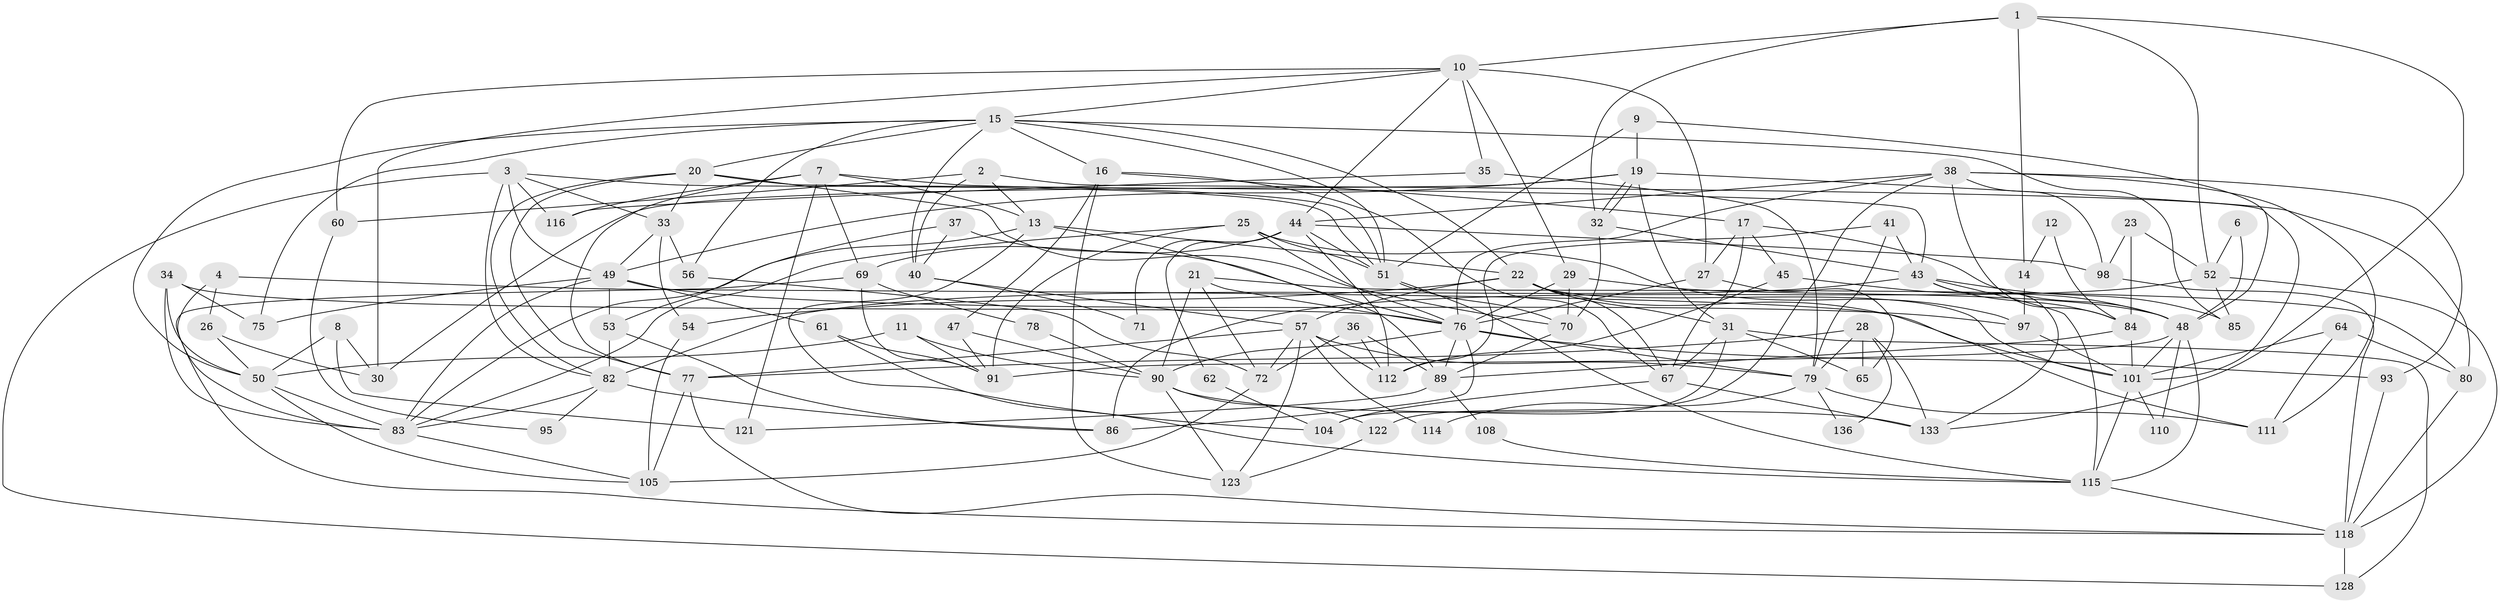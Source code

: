 // Generated by graph-tools (version 1.1) at 2025/24/03/03/25 07:24:03]
// undirected, 95 vertices, 227 edges
graph export_dot {
graph [start="1"]
  node [color=gray90,style=filled];
  1 [super="+107"];
  2;
  3 [super="+18"];
  4 [super="+5"];
  6;
  7 [super="+81"];
  8;
  9;
  10 [super="+59"];
  11;
  12;
  13 [super="+94"];
  14;
  15 [super="+24"];
  16;
  17 [super="+73"];
  19 [super="+42"];
  20 [super="+66"];
  21 [super="+135"];
  22 [super="+96"];
  23;
  25 [super="+129"];
  26;
  27;
  28;
  29;
  30 [super="+58"];
  31 [super="+68"];
  32;
  33 [super="+137"];
  34 [super="+39"];
  35;
  36;
  37;
  38 [super="+88"];
  40;
  41;
  43 [super="+99"];
  44 [super="+46"];
  45;
  47;
  48 [super="+113"];
  49 [super="+55"];
  50 [super="+74"];
  51;
  52 [super="+63"];
  53;
  54;
  56;
  57 [super="+100"];
  60;
  61;
  62;
  64;
  65;
  67 [super="+109"];
  69 [super="+131"];
  70 [super="+120"];
  71;
  72;
  75;
  76 [super="+132"];
  77 [super="+125"];
  78;
  79 [super="+87"];
  80 [super="+92"];
  82 [super="+130"];
  83 [super="+106"];
  84 [super="+102"];
  85;
  86;
  89;
  90 [super="+103"];
  91 [super="+134"];
  93;
  95;
  97;
  98 [super="+126"];
  101 [super="+124"];
  104 [super="+117"];
  105;
  108;
  110;
  111;
  112;
  114;
  115 [super="+127"];
  116;
  118 [super="+119"];
  121;
  122;
  123;
  128;
  133;
  136;
  1 -- 32;
  1 -- 10;
  1 -- 52;
  1 -- 133;
  1 -- 14;
  2 -- 40;
  2 -- 60;
  2 -- 13;
  2 -- 101;
  3 -- 116;
  3 -- 51;
  3 -- 33;
  3 -- 128;
  3 -- 49;
  3 -- 82;
  4 -- 101;
  4 -- 26;
  4 -- 83 [weight=3];
  6 -- 48;
  6 -- 52 [weight=2];
  7 -- 51;
  7 -- 116;
  7 -- 121;
  7 -- 13;
  7 -- 77;
  7 -- 69;
  8 -- 50;
  8 -- 121;
  8 -- 30;
  9 -- 51;
  9 -- 19;
  9 -- 48;
  10 -- 27;
  10 -- 35;
  10 -- 44;
  10 -- 60;
  10 -- 29;
  10 -- 30;
  10 -- 15;
  11 -- 91;
  11 -- 50;
  11 -- 90;
  12 -- 14;
  12 -- 84;
  13 -- 83;
  13 -- 22;
  13 -- 104;
  13 -- 89;
  14 -- 97;
  15 -- 51;
  15 -- 16;
  15 -- 20;
  15 -- 50;
  15 -- 56;
  15 -- 85;
  15 -- 40;
  15 -- 75;
  15 -- 22;
  16 -- 67;
  16 -- 47;
  16 -- 123;
  16 -- 17;
  17 -- 27;
  17 -- 45;
  17 -- 48;
  17 -- 67;
  19 -- 32;
  19 -- 32;
  19 -- 31 [weight=2];
  19 -- 80;
  19 -- 49;
  19 -- 30;
  20 -- 70;
  20 -- 33;
  20 -- 82;
  20 -- 43;
  20 -- 77;
  21 -- 72;
  21 -- 90;
  21 -- 76;
  21 -- 80;
  22 -- 57 [weight=2];
  22 -- 31;
  22 -- 67;
  22 -- 54;
  22 -- 111;
  22 -- 101;
  23 -- 52;
  23 -- 98;
  23 -- 84;
  25 -- 83;
  25 -- 51;
  25 -- 97;
  25 -- 76;
  25 -- 91;
  26 -- 50;
  26 -- 30;
  27 -- 65;
  27 -- 76;
  28 -- 77;
  28 -- 79;
  28 -- 65;
  28 -- 133;
  28 -- 136;
  29 -- 70;
  29 -- 76;
  29 -- 48;
  31 -- 65;
  31 -- 128;
  31 -- 67;
  31 -- 104;
  32 -- 43;
  32 -- 70;
  33 -- 56;
  33 -- 54;
  33 -- 49;
  34 -- 75;
  34 -- 76;
  34 -- 83;
  34 -- 50;
  35 -- 116;
  35 -- 79;
  36 -- 89;
  36 -- 72;
  36 -- 112;
  37 -- 53;
  37 -- 40;
  37 -- 76;
  38 -- 111;
  38 -- 44;
  38 -- 98;
  38 -- 84;
  38 -- 122;
  38 -- 76;
  38 -- 93;
  40 -- 71;
  40 -- 57;
  41 -- 112;
  41 -- 43;
  41 -- 79;
  43 -- 85;
  43 -- 133;
  43 -- 115;
  43 -- 82;
  43 -- 84;
  44 -- 98;
  44 -- 62;
  44 -- 71;
  44 -- 112;
  44 -- 51;
  44 -- 69;
  45 -- 112;
  45 -- 48;
  47 -- 90;
  47 -- 91;
  48 -- 115;
  48 -- 101;
  48 -- 91;
  48 -- 110;
  49 -- 61;
  49 -- 75;
  49 -- 53;
  49 -- 97;
  49 -- 83;
  50 -- 105;
  50 -- 83;
  51 -- 70;
  51 -- 115;
  52 -- 118;
  52 -- 86;
  52 -- 85;
  53 -- 82;
  53 -- 86;
  54 -- 105;
  56 -- 72;
  57 -- 123;
  57 -- 112;
  57 -- 114;
  57 -- 72;
  57 -- 77;
  57 -- 79;
  60 -- 95;
  61 -- 91;
  61 -- 115;
  62 -- 104;
  64 -- 111;
  64 -- 101;
  64 -- 80;
  67 -- 133;
  67 -- 104;
  69 -- 118;
  69 -- 78;
  69 -- 91;
  70 -- 89;
  72 -- 105;
  76 -- 89;
  76 -- 90;
  76 -- 93;
  76 -- 86;
  76 -- 79;
  77 -- 105;
  77 -- 118;
  78 -- 90;
  79 -- 114;
  79 -- 136;
  79 -- 111;
  80 -- 118;
  82 -- 95;
  82 -- 83;
  82 -- 86;
  83 -- 105;
  84 -- 89;
  84 -- 101;
  89 -- 108;
  89 -- 121;
  90 -- 133;
  90 -- 122;
  90 -- 123;
  93 -- 118;
  97 -- 101;
  98 -- 118;
  101 -- 110;
  101 -- 115;
  108 -- 115;
  115 -- 118;
  118 -- 128;
  122 -- 123;
}
